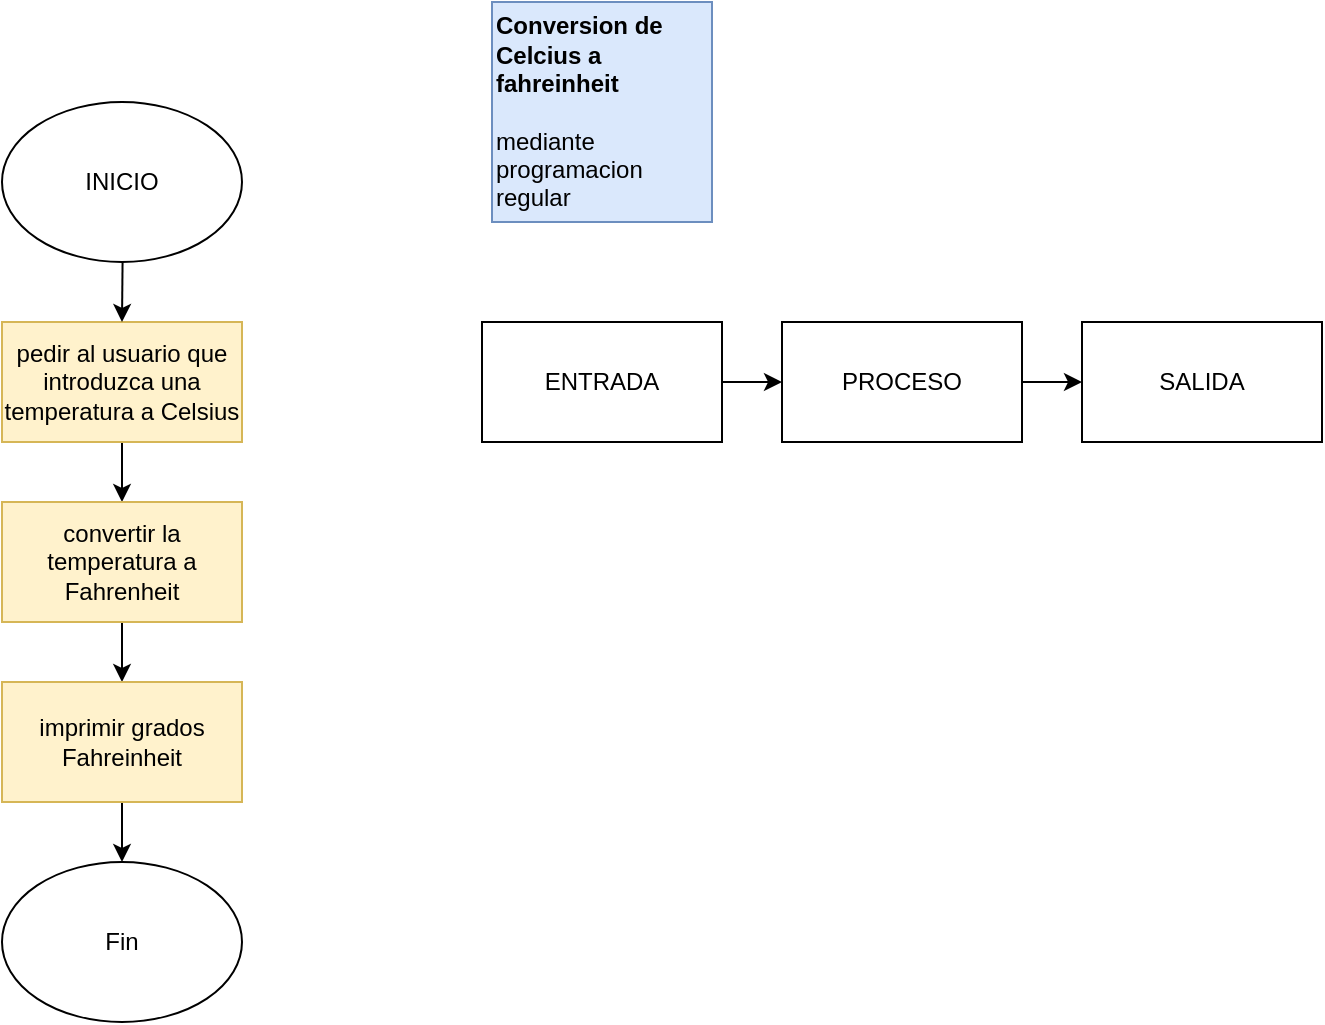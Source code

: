 <mxfile>
    <diagram id="HWg400qjNsMKPbcOzKOT" name="Page-1">
        <mxGraphModel dx="662" dy="2067" grid="1" gridSize="10" guides="1" tooltips="1" connect="1" arrows="1" fold="1" page="1" pageScale="1" pageWidth="1200" pageHeight="1600" math="0" shadow="0">
            <root>
                <mxCell id="0"/>
                <mxCell id="1" parent="0"/>
                <mxCell id="8" value="" style="edgeStyle=none;html=1;" parent="1" source="2" target="3" edge="1">
                    <mxGeometry relative="1" as="geometry"/>
                </mxCell>
                <mxCell id="2" value="&lt;div style=&quot;&quot;&gt;&lt;span style=&quot;background-color: initial;&quot;&gt;pedir al usuario que introduzca una temperatura a Celsius&lt;/span&gt;&lt;/div&gt;" style="rounded=0;whiteSpace=wrap;html=1;align=center;fillColor=#fff2cc;strokeColor=#d6b656;" parent="1" vertex="1">
                    <mxGeometry x="90" y="90" width="120" height="60" as="geometry"/>
                </mxCell>
                <mxCell id="9" value="" style="edgeStyle=none;html=1;" parent="1" source="3" target="4" edge="1">
                    <mxGeometry relative="1" as="geometry"/>
                </mxCell>
                <mxCell id="3" value="convertir la temperatura a Fahrenheit" style="rounded=0;whiteSpace=wrap;html=1;fillColor=#fff2cc;strokeColor=#d6b656;" parent="1" vertex="1">
                    <mxGeometry x="90" y="180" width="120" height="60" as="geometry"/>
                </mxCell>
                <mxCell id="11" value="" style="edgeStyle=none;html=1;" parent="1" source="4" target="10" edge="1">
                    <mxGeometry relative="1" as="geometry"/>
                </mxCell>
                <mxCell id="4" value="imprimir grados Fahreinheit" style="rounded=0;whiteSpace=wrap;html=1;fillColor=#fff2cc;strokeColor=#d6b656;" parent="1" vertex="1">
                    <mxGeometry x="90" y="270" width="120" height="60" as="geometry"/>
                </mxCell>
                <mxCell id="7" value="" style="edgeStyle=none;html=1;" parent="1" source="6" target="2" edge="1">
                    <mxGeometry relative="1" as="geometry"/>
                </mxCell>
                <mxCell id="6" value="INICIO" style="ellipse;whiteSpace=wrap;html=1;" parent="1" vertex="1">
                    <mxGeometry x="90" y="-20" width="120" height="80" as="geometry"/>
                </mxCell>
                <mxCell id="10" value="Fin" style="ellipse;whiteSpace=wrap;html=1;" parent="1" vertex="1">
                    <mxGeometry x="90" y="360" width="120" height="80" as="geometry"/>
                </mxCell>
                <mxCell id="15" value="" style="edgeStyle=none;html=1;" parent="1" source="12" target="13" edge="1">
                    <mxGeometry relative="1" as="geometry"/>
                </mxCell>
                <mxCell id="12" value="ENTRADA" style="rounded=0;whiteSpace=wrap;html=1;" parent="1" vertex="1">
                    <mxGeometry x="330" y="90" width="120" height="60" as="geometry"/>
                </mxCell>
                <mxCell id="16" value="" style="edgeStyle=none;html=1;" parent="1" source="13" target="14" edge="1">
                    <mxGeometry relative="1" as="geometry"/>
                </mxCell>
                <mxCell id="13" value="PROCESO" style="rounded=0;whiteSpace=wrap;html=1;" parent="1" vertex="1">
                    <mxGeometry x="480" y="90" width="120" height="60" as="geometry"/>
                </mxCell>
                <mxCell id="14" value="SALIDA" style="rounded=0;whiteSpace=wrap;html=1;" parent="1" vertex="1">
                    <mxGeometry x="630" y="90" width="120" height="60" as="geometry"/>
                </mxCell>
                <mxCell id="17" value="&lt;b&gt;Conversion de Celcius a fahreinheit&lt;/b&gt;&lt;br&gt;&lt;br&gt;mediante programacion regular&amp;nbsp;" style="whiteSpace=wrap;html=1;aspect=fixed;rounded=0;fillColor=#dae8fc;strokeColor=#6c8ebf;align=left;" parent="1" vertex="1">
                    <mxGeometry x="335" y="-70" width="110" height="110" as="geometry"/>
                </mxCell>
            </root>
        </mxGraphModel>
    </diagram>
</mxfile>